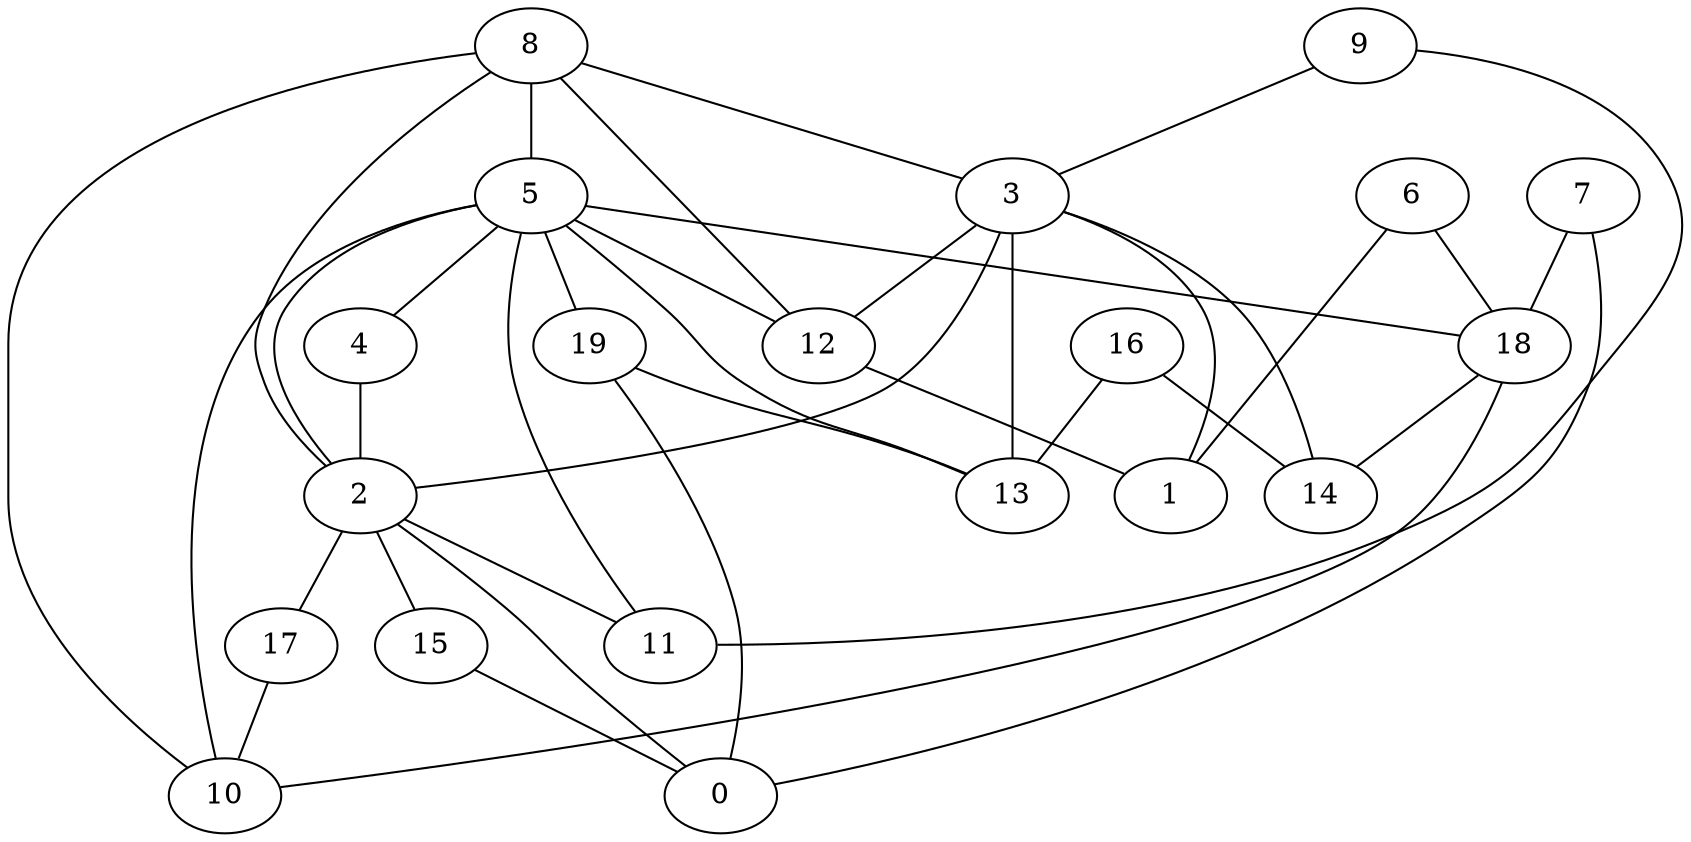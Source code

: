 digraph GG_graph {

subgraph G_graph {
edge [color = black]
"7" -> "18" [dir = none]
"7" -> "0" [dir = none]
"17" -> "10" [dir = none]
"18" -> "10" [dir = none]
"18" -> "14" [dir = none]
"4" -> "2" [dir = none]
"2" -> "0" [dir = none]
"2" -> "15" [dir = none]
"2" -> "17" [dir = none]
"2" -> "11" [dir = none]
"6" -> "1" [dir = none]
"6" -> "18" [dir = none]
"19" -> "13" [dir = none]
"19" -> "0" [dir = none]
"15" -> "0" [dir = none]
"8" -> "12" [dir = none]
"8" -> "3" [dir = none]
"8" -> "5" [dir = none]
"8" -> "2" [dir = none]
"8" -> "10" [dir = none]
"5" -> "4" [dir = none]
"5" -> "18" [dir = none]
"5" -> "10" [dir = none]
"5" -> "11" [dir = none]
"5" -> "19" [dir = none]
"5" -> "2" [dir = none]
"5" -> "13" [dir = none]
"5" -> "12" [dir = none]
"16" -> "14" [dir = none]
"16" -> "13" [dir = none]
"3" -> "13" [dir = none]
"3" -> "14" [dir = none]
"3" -> "1" [dir = none]
"3" -> "2" [dir = none]
"3" -> "12" [dir = none]
"12" -> "1" [dir = none]
"9" -> "11" [dir = none]
"9" -> "3" [dir = none]
}

}
